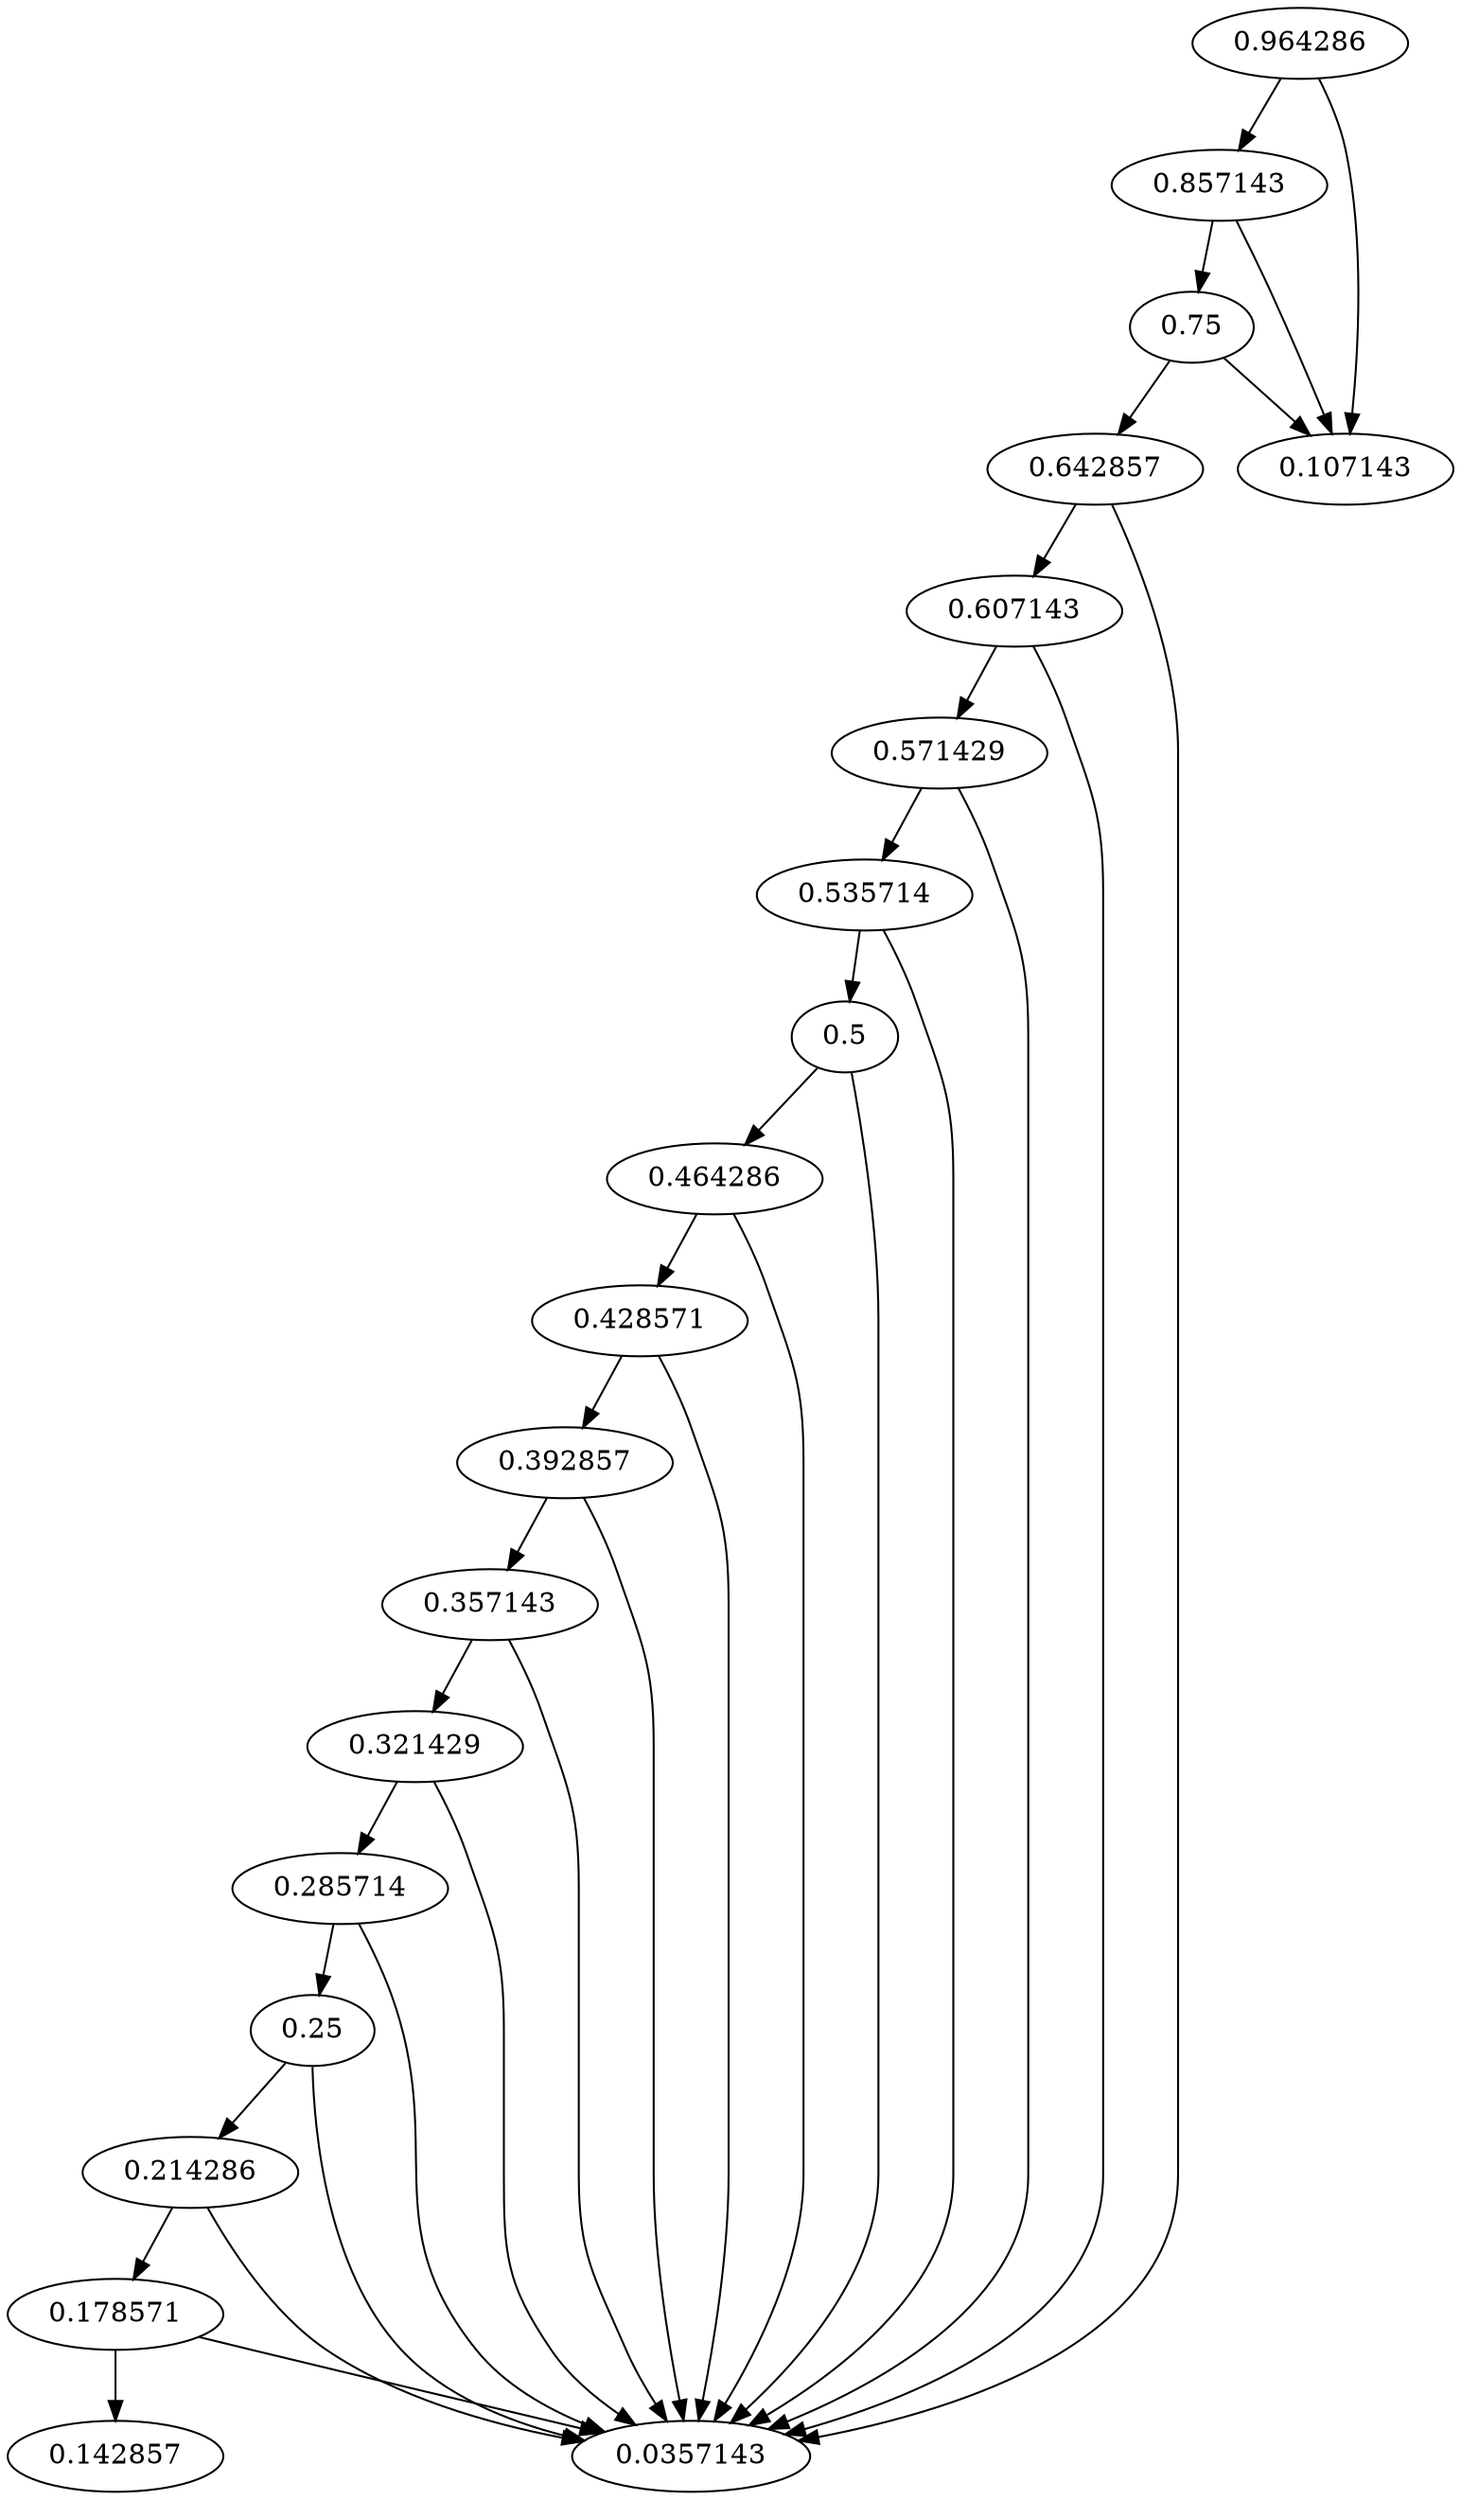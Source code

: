 digraph{
0.964286
0.964286->0.857143
0.964286->0.107143
0.857143
0.857143->0.75
0.857143->0.107143
0.107143
0.75
0.75->0.642857
0.75->0.107143
0.107143
0.642857
0.642857->0.607143
0.642857->0.0357143
0.107143
0.607143
0.607143->0.571429
0.607143->0.0357143
0.0357143
0.571429
0.571429->0.535714
0.571429->0.0357143
0.0357143
0.535714
0.535714->0.5
0.535714->0.0357143
0.0357143
0.5
0.5->0.464286
0.5->0.0357143
0.0357143
0.464286
0.464286->0.428571
0.464286->0.0357143
0.0357143
0.428571
0.428571->0.392857
0.428571->0.0357143
0.0357143
0.392857
0.392857->0.357143
0.392857->0.0357143
0.0357143
0.357143
0.357143->0.321429
0.357143->0.0357143
0.0357143
0.321429
0.321429->0.285714
0.321429->0.0357143
0.0357143
0.285714
0.285714->0.25
0.285714->0.0357143
0.0357143
0.25
0.25->0.214286
0.25->0.0357143
0.0357143
0.214286
0.214286->0.178571
0.214286->0.0357143
0.0357143
0.178571
0.178571->0.142857
0.178571->0.0357143
0.0357143
0.142857
0.0357143
}
